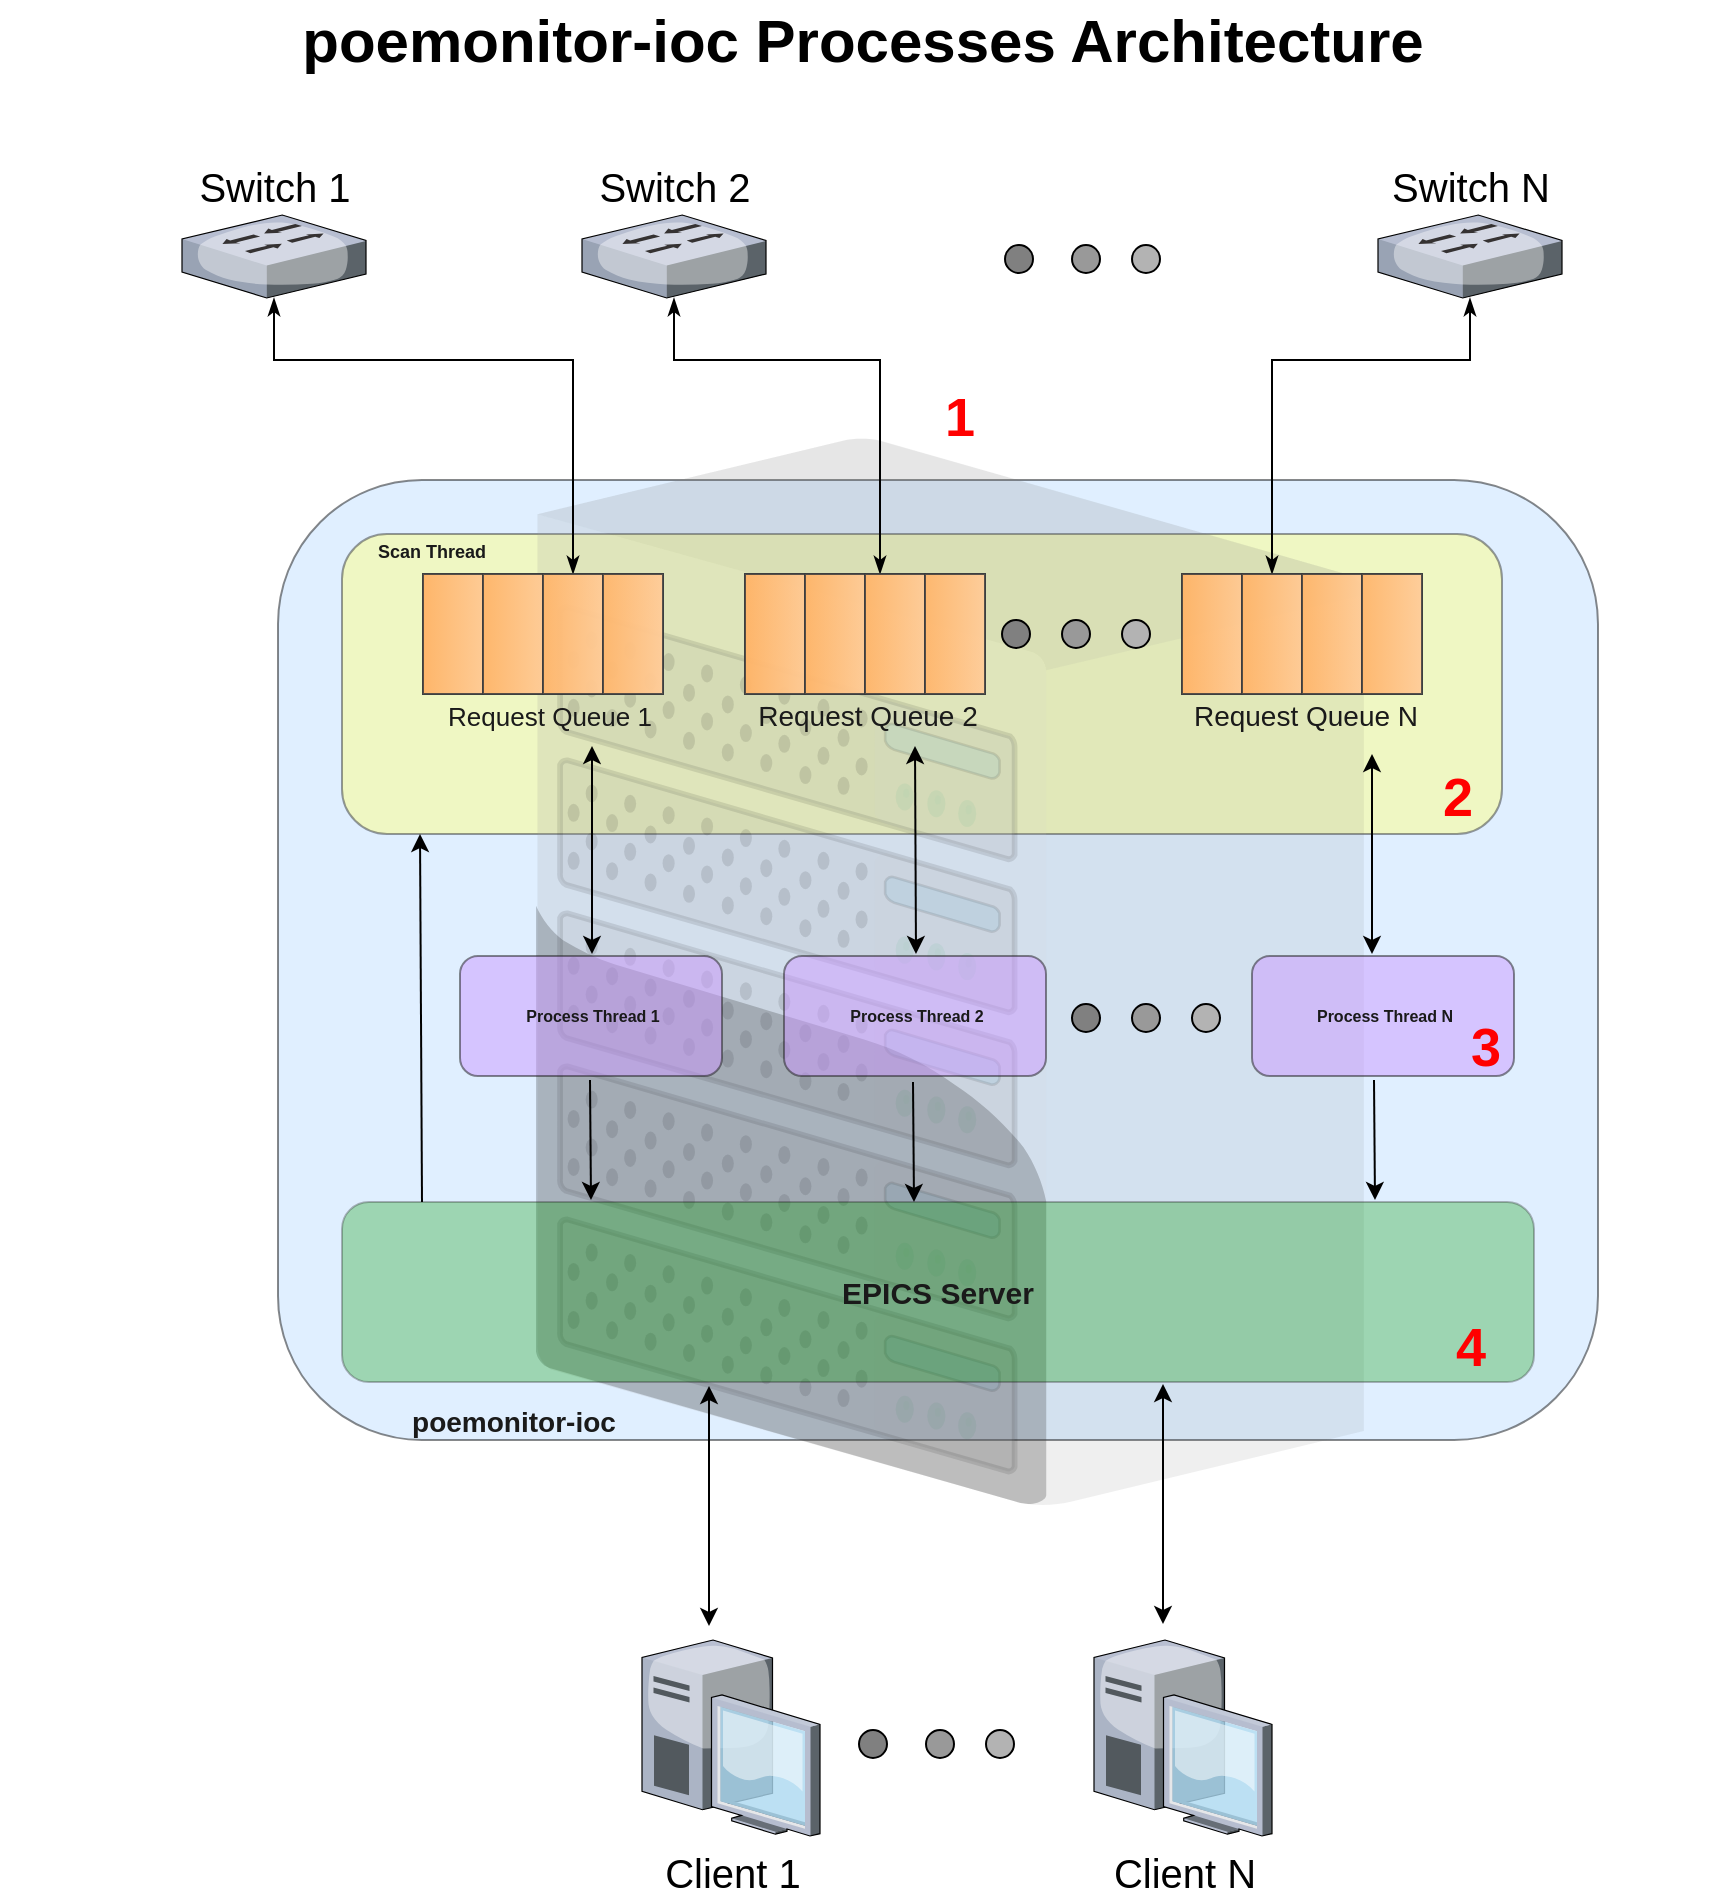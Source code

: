 <mxfile version="10.5.9" type="device"><diagram name="Page-1" id="e3a06f82-3646-2815-327d-82caf3d4e204"><mxGraphModel dx="847" dy="598" grid="1" gridSize="10" guides="1" tooltips="1" connect="1" arrows="1" fold="1" page="1" pageScale="1.5" pageWidth="1169" pageHeight="826" background="none" math="0" shadow="0"><root><mxCell id="0" style=";html=1;"/><mxCell id="1" style=";html=1;" parent="0"/><mxCell id="dQqeYwp0kpt_8UnqvnZ8-59" value="" style="rounded=1;whiteSpace=wrap;html=1;labelBackgroundColor=#ffffff;strokeColor=#36393d;strokeWidth=1;fillColor=#cce5ff;fontSize=32;gradientColor=none;gradientDirection=north;opacity=60;deletable=0;connectable=0;movable=0;" parent="1" vertex="1"><mxGeometry x="638" y="310" width="660" height="480" as="geometry"/></mxCell><mxCell id="dQqeYwp0kpt_8UnqvnZ8-90" value="" style="rounded=1;whiteSpace=wrap;html=1;labelBackgroundColor=none;strokeColor=#36393d;strokeWidth=1;fillColor=#ffff88;fontSize=20;opacity=50;connectable=0;deletable=0;" parent="1" vertex="1"><mxGeometry x="670" y="337" width="580" height="150" as="geometry"/></mxCell><mxCell id="6a7d8f32e03d9370-16" value="" style="verticalLabelPosition=bottom;aspect=fixed;html=1;verticalAlign=top;strokeColor=none;shape=mxgraph.citrix.chassis;fillColor=#66B2FF;gradientColor=#0066CC;fontSize=20;opacity=10;connectable=0;movable=0;editable=0;deletable=0;" parent="1" vertex="1"><mxGeometry x="767" y="289" width="414" height="534" as="geometry"/></mxCell><mxCell id="6a7d8f32e03d9370-62" value="poemonitor-ioc Processes Architecture" style="text;strokeColor=none;fillColor=none;html=1;fontSize=30;fontStyle=1;verticalAlign=middle;align=center;" parent="1" vertex="1"><mxGeometry x="499" y="70" width="861" height="40" as="geometry"/></mxCell><mxCell id="dQqeYwp0kpt_8UnqvnZ8-61" style="edgeStyle=orthogonalEdgeStyle;rounded=0;comic=0;orthogonalLoop=1;jettySize=auto;html=1;entryX=0.5;entryY=0;entryDx=0;entryDy=0;startArrow=classicThin;startFill=1;endArrow=classicThin;endFill=1;fillColor=#FF0000;fontSize=32;fontColor=#FF0000;" parent="1" source="dQqeYwp0kpt_8UnqvnZ8-53" target="dQqeYwp0kpt_8UnqvnZ8-69" edge="1"><mxGeometry relative="1" as="geometry"><Array as="points"><mxPoint x="636" y="250"/><mxPoint x="786" y="250"/></Array></mxGeometry></mxCell><mxCell id="dQqeYwp0kpt_8UnqvnZ8-53" value="Switch 1" style="verticalLabelPosition=top;aspect=fixed;html=1;verticalAlign=bottom;strokeColor=none;shape=mxgraph.citrix.switch;fillColor=#66B2FF;gradientColor=#0066CC;fontSize=20;labelPosition=center;align=center;" parent="1" vertex="1"><mxGeometry x="590" y="177.5" width="92" height="41.5" as="geometry"/></mxCell><mxCell id="dQqeYwp0kpt_8UnqvnZ8-62" style="edgeStyle=orthogonalEdgeStyle;rounded=0;comic=0;orthogonalLoop=1;jettySize=auto;html=1;startArrow=classicThin;startFill=1;endArrow=classicThin;endFill=1;fillColor=#FF0000;fontSize=32;fontColor=#FF0000;shadow=0;entryX=0.25;entryY=0;entryDx=0;entryDy=0;" parent="1" source="dQqeYwp0kpt_8UnqvnZ8-54" target="dQqeYwp0kpt_8UnqvnZ8-74" edge="1"><mxGeometry relative="1" as="geometry"><Array as="points"><mxPoint x="836" y="250"/><mxPoint x="939" y="250"/></Array></mxGeometry></mxCell><mxCell id="dQqeYwp0kpt_8UnqvnZ8-54" value="Switch 2" style="verticalLabelPosition=top;aspect=fixed;html=1;verticalAlign=bottom;strokeColor=none;shape=mxgraph.citrix.switch;fillColor=#66B2FF;gradientColor=#0066CC;fontSize=20;labelPosition=center;align=center;" parent="1" vertex="1"><mxGeometry x="790" y="177.5" width="92" height="41.5" as="geometry"/></mxCell><mxCell id="dQqeYwp0kpt_8UnqvnZ8-63" style="edgeStyle=orthogonalEdgeStyle;rounded=0;comic=0;orthogonalLoop=1;jettySize=auto;html=1;entryX=0.5;entryY=0;entryDx=0;entryDy=0;startArrow=classicThin;startFill=1;endArrow=classicThin;endFill=1;fillColor=#FF0000;fontSize=32;fontColor=#FF0000;" parent="1" source="dQqeYwp0kpt_8UnqvnZ8-55" target="dQqeYwp0kpt_8UnqvnZ8-78" edge="1"><mxGeometry relative="1" as="geometry"><Array as="points"><mxPoint x="1234" y="250"/><mxPoint x="1135" y="250"/></Array></mxGeometry></mxCell><mxCell id="dQqeYwp0kpt_8UnqvnZ8-55" value="Switch N" style="verticalLabelPosition=top;aspect=fixed;html=1;verticalAlign=bottom;strokeColor=none;shape=mxgraph.citrix.switch;fillColor=#66B2FF;gradientColor=#0066CC;fontSize=20;labelPosition=center;align=center;" parent="1" vertex="1"><mxGeometry x="1188" y="177.5" width="92" height="41.5" as="geometry"/></mxCell><mxCell id="dQqeYwp0kpt_8UnqvnZ8-66" value="" style="rounded=0;whiteSpace=wrap;html=1;labelBackgroundColor=none;strokeColor=#36393d;strokeWidth=1;fillColor=#FFB366;fontSize=32;opacity=80;gradientColor=#FFCC99;gradientDirection=east;deletable=0;" parent="1" vertex="1"><mxGeometry x="710.5" y="357" width="120" height="60" as="geometry"/></mxCell><mxCell id="dQqeYwp0kpt_8UnqvnZ8-67" value="" style="rounded=0;whiteSpace=wrap;html=1;labelBackgroundColor=none;strokeColor=#36393d;strokeWidth=1;fillColor=#FFB366;fontSize=32;opacity=80;gradientColor=#FFCC99;gradientDirection=east;deletable=0;" parent="1" vertex="1"><mxGeometry x="710.5" y="357" width="30" height="60" as="geometry"/></mxCell><mxCell id="dQqeYwp0kpt_8UnqvnZ8-68" value="" style="rounded=0;whiteSpace=wrap;html=1;labelBackgroundColor=none;strokeColor=#36393d;strokeWidth=1;fillColor=#FFB366;fontSize=32;opacity=80;gradientColor=#FFCC99;gradientDirection=east;deletable=0;" parent="1" vertex="1"><mxGeometry x="740.5" y="357" width="30" height="60" as="geometry"/></mxCell><mxCell id="dQqeYwp0kpt_8UnqvnZ8-69" value="" style="rounded=0;whiteSpace=wrap;html=1;labelBackgroundColor=none;strokeColor=#36393d;strokeWidth=1;fillColor=#FFB366;fontSize=32;opacity=80;gradientColor=#FFCC99;gradientDirection=east;deletable=0;" parent="1" vertex="1"><mxGeometry x="770.5" y="357" width="30" height="60" as="geometry"/></mxCell><mxCell id="dQqeYwp0kpt_8UnqvnZ8-70" value="" style="rounded=0;whiteSpace=wrap;html=1;labelBackgroundColor=none;strokeColor=#36393d;strokeWidth=1;fillColor=#FFB366;fontSize=32;opacity=80;gradientColor=#FFCC99;gradientDirection=east;deletable=0;" parent="1" vertex="1"><mxGeometry x="800.5" y="357" width="30" height="60" as="geometry"/></mxCell><mxCell id="dQqeYwp0kpt_8UnqvnZ8-71" value="" style="rounded=0;whiteSpace=wrap;html=1;labelBackgroundColor=none;strokeColor=#36393d;strokeWidth=1;fillColor=#FFB366;fontSize=32;opacity=80;gradientColor=#FFCC99;gradientDirection=east;deletable=0;" parent="1" vertex="1"><mxGeometry x="871.5" y="357" width="120" height="60" as="geometry"/></mxCell><mxCell id="dQqeYwp0kpt_8UnqvnZ8-72" value="" style="rounded=0;whiteSpace=wrap;html=1;labelBackgroundColor=none;strokeColor=#36393d;strokeWidth=1;fillColor=#FFB366;fontSize=32;opacity=80;gradientColor=#FFCC99;gradientDirection=east;deletable=0;" parent="1" vertex="1"><mxGeometry x="871.5" y="357" width="30" height="60" as="geometry"/></mxCell><mxCell id="dQqeYwp0kpt_8UnqvnZ8-73" value="" style="rounded=0;whiteSpace=wrap;html=1;labelBackgroundColor=none;strokeColor=#36393d;strokeWidth=1;fillColor=#FFB366;fontSize=32;opacity=80;gradientColor=#FFCC99;gradientDirection=east;deletable=0;" parent="1" vertex="1"><mxGeometry x="901.5" y="357" width="30" height="60" as="geometry"/></mxCell><mxCell id="dQqeYwp0kpt_8UnqvnZ8-74" value="" style="rounded=0;whiteSpace=wrap;html=1;labelBackgroundColor=none;strokeColor=#36393d;strokeWidth=1;fillColor=#FFB366;fontSize=32;opacity=80;gradientColor=#FFCC99;gradientDirection=east;deletable=0;" parent="1" vertex="1"><mxGeometry x="931.5" y="357" width="30" height="60" as="geometry"/></mxCell><mxCell id="dQqeYwp0kpt_8UnqvnZ8-75" value="" style="rounded=0;whiteSpace=wrap;html=1;labelBackgroundColor=none;strokeColor=#36393d;strokeWidth=1;fillColor=#FFB366;fontSize=32;opacity=80;gradientColor=#FFCC99;gradientDirection=east;deletable=0;" parent="1" vertex="1"><mxGeometry x="961.5" y="357" width="30" height="60" as="geometry"/></mxCell><mxCell id="dQqeYwp0kpt_8UnqvnZ8-76" value="" style="rounded=0;whiteSpace=wrap;html=1;labelBackgroundColor=none;strokeColor=#36393d;strokeWidth=1;fillColor=#FFB366;fontSize=32;opacity=80;gradientColor=#FFCC99;gradientDirection=east;deletable=0;" parent="1" vertex="1"><mxGeometry x="1090" y="357" width="120" height="60" as="geometry"/></mxCell><mxCell id="dQqeYwp0kpt_8UnqvnZ8-77" value="" style="rounded=0;whiteSpace=wrap;html=1;labelBackgroundColor=none;strokeColor=#36393d;strokeWidth=1;fillColor=#FFB366;fontSize=32;opacity=80;gradientColor=#FFCC99;gradientDirection=east;deletable=0;" parent="1" vertex="1"><mxGeometry x="1090" y="357" width="30" height="60" as="geometry"/></mxCell><mxCell id="dQqeYwp0kpt_8UnqvnZ8-78" value="" style="rounded=0;whiteSpace=wrap;html=1;labelBackgroundColor=none;strokeColor=#36393d;strokeWidth=1;fillColor=#FFB366;fontSize=32;opacity=80;gradientColor=#FFCC99;gradientDirection=east;deletable=0;" parent="1" vertex="1"><mxGeometry x="1120" y="357" width="30" height="60" as="geometry"/></mxCell><mxCell id="dQqeYwp0kpt_8UnqvnZ8-79" value="" style="rounded=0;whiteSpace=wrap;html=1;labelBackgroundColor=none;strokeColor=#36393d;strokeWidth=1;fillColor=#FFB366;fontSize=32;opacity=80;gradientColor=#FFCC99;gradientDirection=east;deletable=0;" parent="1" vertex="1"><mxGeometry x="1150" y="357" width="30" height="60" as="geometry"/></mxCell><mxCell id="dQqeYwp0kpt_8UnqvnZ8-80" value="" style="rounded=0;whiteSpace=wrap;html=1;labelBackgroundColor=none;strokeColor=#36393d;strokeWidth=1;fillColor=#FFB366;fontSize=32;opacity=80;gradientColor=#FFCC99;gradientDirection=east;deletable=0;" parent="1" vertex="1"><mxGeometry x="1180" y="357" width="30" height="60" as="geometry"/></mxCell><mxCell id="dQqeYwp0kpt_8UnqvnZ8-81" value="" style="ellipse;whiteSpace=wrap;html=1;aspect=fixed;labelBackgroundColor=#ffffff;fillColor=#808080;deletable=0;" parent="1" vertex="1"><mxGeometry x="1000" y="380" width="14" height="14" as="geometry"/></mxCell><mxCell id="dQqeYwp0kpt_8UnqvnZ8-82" value="" style="ellipse;whiteSpace=wrap;html=1;aspect=fixed;labelBackgroundColor=#ffffff;fillColor=#999999;deletable=0;" parent="1" vertex="1"><mxGeometry x="1030" y="380" width="14" height="14" as="geometry"/></mxCell><mxCell id="dQqeYwp0kpt_8UnqvnZ8-83" value="" style="ellipse;whiteSpace=wrap;html=1;aspect=fixed;labelBackgroundColor=#ffffff;fillColor=#B3B3B3;deletable=0;" parent="1" vertex="1"><mxGeometry x="1060" y="380" width="14" height="14" as="geometry"/></mxCell><mxCell id="dQqeYwp0kpt_8UnqvnZ8-84" value="&lt;font style=&quot;font-size: 13px&quot;&gt;Request Queue 1&lt;/font&gt;" style="text;html=1;strokeColor=none;fillColor=none;align=center;verticalAlign=middle;whiteSpace=wrap;rounded=0;labelBackgroundColor=none;fontSize=20;fontColor=#1A1A1A;opacity=80;deletable=0;" parent="1" vertex="1"><mxGeometry x="703.5" y="415" width="140" height="20" as="geometry"/></mxCell><mxCell id="dQqeYwp0kpt_8UnqvnZ8-98" value="" style="endArrow=classic;startArrow=classic;html=1;shadow=0;fillColor=#FF0000;fontSize=20;fontColor=#1A1A1A;deletable=0;" parent="1" edge="1"><mxGeometry width="50" height="50" relative="1" as="geometry"><mxPoint x="1185" y="547" as="sourcePoint"/><mxPoint x="1185" y="447" as="targetPoint"/></mxGeometry></mxCell><mxCell id="dQqeYwp0kpt_8UnqvnZ8-99" value="&lt;font style=&quot;font-size: 14px&quot;&gt;Request Queue 2&lt;br&gt;&lt;/font&gt;" style="text;html=1;strokeColor=none;fillColor=none;align=center;verticalAlign=middle;whiteSpace=wrap;rounded=0;labelBackgroundColor=none;fontSize=20;fontColor=#1A1A1A;opacity=80;deletable=0;" parent="1" vertex="1"><mxGeometry x="862.5" y="415" width="140" height="20" as="geometry"/></mxCell><mxCell id="dQqeYwp0kpt_8UnqvnZ8-100" value="&lt;font style=&quot;font-size: 14px&quot;&gt;Request Queue N&lt;br&gt;&lt;/font&gt;" style="text;html=1;strokeColor=none;fillColor=none;align=center;verticalAlign=middle;whiteSpace=wrap;rounded=0;labelBackgroundColor=none;fontSize=20;fontColor=#1A1A1A;opacity=80;deletable=0;" parent="1" vertex="1"><mxGeometry x="1077" y="415" width="150" height="20" as="geometry"/></mxCell><mxCell id="dQqeYwp0kpt_8UnqvnZ8-101" value="" style="rounded=1;whiteSpace=wrap;html=1;labelBackgroundColor=none;strokeColor=#1A1A1A;strokeWidth=1;fillColor=#CC99FF;gradientColor=none;fontSize=16;fontColor=#1A1A1A;opacity=50;deletable=0;connectable=0;" parent="1" vertex="1"><mxGeometry x="729" y="548" width="131" height="60" as="geometry"/></mxCell><mxCell id="dQqeYwp0kpt_8UnqvnZ8-105" value="" style="ellipse;whiteSpace=wrap;html=1;aspect=fixed;labelBackgroundColor=#ffffff;fillColor=#808080;deletable=0;connectable=0;" parent="1" vertex="1"><mxGeometry x="1035" y="572" width="14" height="14" as="geometry"/></mxCell><mxCell id="dQqeYwp0kpt_8UnqvnZ8-106" value="" style="ellipse;whiteSpace=wrap;html=1;aspect=fixed;labelBackgroundColor=#ffffff;fillColor=#999999;deletable=0;connectable=0;" parent="1" vertex="1"><mxGeometry x="1065" y="572" width="14" height="14" as="geometry"/></mxCell><mxCell id="dQqeYwp0kpt_8UnqvnZ8-107" value="" style="ellipse;whiteSpace=wrap;html=1;aspect=fixed;labelBackgroundColor=#ffffff;fillColor=#B3B3B3;deletable=0;connectable=0;" parent="1" vertex="1"><mxGeometry x="1095" y="572" width="14" height="14" as="geometry"/></mxCell><mxCell id="dQqeYwp0kpt_8UnqvnZ8-108" value="&lt;b&gt;Process Thread 1&lt;/b&gt;" style="text;html=1;strokeColor=none;fillColor=none;align=center;verticalAlign=middle;whiteSpace=wrap;rounded=0;labelBackgroundColor=none;fontSize=8;fontColor=#1A1A1A;opacity=10;deletable=0;" parent="1" vertex="1"><mxGeometry x="746" y="568" width="99" height="20" as="geometry"/></mxCell><mxCell id="dQqeYwp0kpt_8UnqvnZ8-111" value="" style="rounded=1;whiteSpace=wrap;html=1;labelBackgroundColor=none;strokeColor=#1A1A1A;strokeWidth=1;fillColor=#CC99FF;gradientColor=none;fontSize=16;fontColor=#1A1A1A;opacity=50;deletable=0;connectable=0;" parent="1" vertex="1"><mxGeometry x="891" y="548" width="131" height="60" as="geometry"/></mxCell><mxCell id="dQqeYwp0kpt_8UnqvnZ8-112" value="&lt;b&gt;Process Thread 2&lt;/b&gt;" style="text;html=1;strokeColor=none;fillColor=none;align=center;verticalAlign=middle;whiteSpace=wrap;rounded=0;labelBackgroundColor=none;fontSize=8;fontColor=#1A1A1A;opacity=10;deletable=0;" parent="1" vertex="1"><mxGeometry x="908" y="568" width="99" height="20" as="geometry"/></mxCell><mxCell id="dQqeYwp0kpt_8UnqvnZ8-113" value="" style="rounded=1;whiteSpace=wrap;html=1;labelBackgroundColor=none;strokeColor=#1A1A1A;strokeWidth=1;fillColor=#CC99FF;gradientColor=none;fontSize=16;fontColor=#1A1A1A;opacity=50;deletable=0;connectable=0;" parent="1" vertex="1"><mxGeometry x="1125" y="548" width="131" height="60" as="geometry"/></mxCell><mxCell id="dQqeYwp0kpt_8UnqvnZ8-114" value="&lt;b&gt;Process Thread N&lt;/b&gt;" style="text;html=1;strokeColor=none;fillColor=none;align=center;verticalAlign=middle;whiteSpace=wrap;rounded=0;labelBackgroundColor=none;fontSize=8;fontColor=#1A1A1A;opacity=10;deletable=0;" parent="1" vertex="1"><mxGeometry x="1142" y="568" width="99" height="20" as="geometry"/></mxCell><mxCell id="dQqeYwp0kpt_8UnqvnZ8-115" value="&lt;b&gt;&lt;font style=&quot;font-size: 15px&quot;&gt;EPICS Server&lt;/font&gt;&lt;/b&gt;" style="rounded=1;whiteSpace=wrap;html=1;labelBackgroundColor=none;strokeColor=#1A1A1A;strokeWidth=1;fillColor=#009900;gradientColor=none;fontSize=8;fontColor=#1A1A1A;opacity=30;deletable=0;connectable=0;" parent="1" vertex="1"><mxGeometry x="670" y="671" width="596" height="90" as="geometry"/></mxCell><mxCell id="dQqeYwp0kpt_8UnqvnZ8-116" value="&lt;font style=&quot;font-size: 9px&quot;&gt;&lt;b&gt;&lt;font style=&quot;font-size: 9px&quot;&gt;Scan Thread&lt;/font&gt;&lt;/b&gt;&lt;/font&gt;" style="text;html=1;strokeColor=none;fillColor=none;align=center;verticalAlign=middle;whiteSpace=wrap;rounded=0;labelBackgroundColor=none;fontSize=32;fontColor=#1A1A1A;opacity=10;deletable=0;" parent="1" vertex="1"><mxGeometry x="679" y="328" width="72" height="20" as="geometry"/></mxCell><mxCell id="dQqeYwp0kpt_8UnqvnZ8-117" value="" style="endArrow=classic;startArrow=classic;html=1;shadow=0;fillColor=#FF0000;fontSize=20;fontColor=#1A1A1A;deletable=0;" parent="1" edge="1"><mxGeometry width="50" height="50" relative="1" as="geometry"><mxPoint x="957" y="547" as="sourcePoint"/><mxPoint x="956.5" y="443" as="targetPoint"/></mxGeometry></mxCell><mxCell id="dQqeYwp0kpt_8UnqvnZ8-118" value="" style="endArrow=classic;startArrow=classic;html=1;shadow=0;fillColor=#FF0000;fontSize=20;fontColor=#1A1A1A;deletable=0;" parent="1" edge="1"><mxGeometry width="50" height="50" relative="1" as="geometry"><mxPoint x="795" y="547" as="sourcePoint"/><mxPoint x="795" y="443" as="targetPoint"/></mxGeometry></mxCell><mxCell id="dQqeYwp0kpt_8UnqvnZ8-123" value="" style="endArrow=none;startArrow=classic;html=1;shadow=0;fillColor=#FF0000;fontSize=20;fontColor=#1A1A1A;deletable=0;startFill=1;endFill=0;" parent="1" edge="1"><mxGeometry width="50" height="50" relative="1" as="geometry"><mxPoint x="1186.5" y="670" as="sourcePoint"/><mxPoint x="1186" y="610" as="targetPoint"/></mxGeometry></mxCell><mxCell id="dQqeYwp0kpt_8UnqvnZ8-125" value="" style="endArrow=none;startArrow=classic;html=1;shadow=0;fillColor=#FF0000;fontSize=20;fontColor=#1A1A1A;deletable=0;startFill=1;endFill=0;" parent="1" edge="1"><mxGeometry width="50" height="50" relative="1" as="geometry"><mxPoint x="956" y="671" as="sourcePoint"/><mxPoint x="955.5" y="611" as="targetPoint"/></mxGeometry></mxCell><mxCell id="dQqeYwp0kpt_8UnqvnZ8-126" value="" style="endArrow=none;startArrow=classic;html=1;shadow=0;fillColor=#FF0000;fontSize=20;fontColor=#1A1A1A;deletable=0;startFill=1;endFill=0;" parent="1" edge="1"><mxGeometry width="50" height="50" relative="1" as="geometry"><mxPoint x="794.5" y="670" as="sourcePoint"/><mxPoint x="794" y="610" as="targetPoint"/></mxGeometry></mxCell><mxCell id="dQqeYwp0kpt_8UnqvnZ8-128" value="" style="endArrow=classic;startArrow=none;html=1;shadow=0;fillColor=#FF0000;fontSize=20;fontColor=#1A1A1A;deletable=0;startFill=0;endFill=1;" parent="1" edge="1"><mxGeometry width="50" height="50" relative="1" as="geometry"><mxPoint x="710" y="671" as="sourcePoint"/><mxPoint x="709" y="487" as="targetPoint"/></mxGeometry></mxCell><mxCell id="dQqeYwp0kpt_8UnqvnZ8-131" value="Client N" style="verticalLabelPosition=bottom;aspect=fixed;html=1;verticalAlign=top;strokeColor=none;shape=mxgraph.citrix.desktop;fillColor=#66B2FF;gradientColor=#0066CC;fontSize=20;" parent="1" vertex="1"><mxGeometry x="1046" y="890" width="89" height="98" as="geometry"/></mxCell><mxCell id="dQqeYwp0kpt_8UnqvnZ8-132" value="Client 1" style="verticalLabelPosition=bottom;aspect=fixed;html=1;verticalAlign=top;strokeColor=none;shape=mxgraph.citrix.desktop;fillColor=#66B2FF;gradientColor=#0066CC;fontSize=20;" parent="1" vertex="1"><mxGeometry x="820" y="890" width="89" height="98" as="geometry"/></mxCell><mxCell id="dQqeYwp0kpt_8UnqvnZ8-133" value="" style="ellipse;whiteSpace=wrap;html=1;aspect=fixed;labelBackgroundColor=#ffffff;fillColor=#808080;" parent="1" vertex="1"><mxGeometry x="928.5" y="935" width="14" height="14" as="geometry"/></mxCell><mxCell id="dQqeYwp0kpt_8UnqvnZ8-134" value="" style="ellipse;whiteSpace=wrap;html=1;aspect=fixed;labelBackgroundColor=#ffffff;fillColor=#999999;" parent="1" vertex="1"><mxGeometry x="962" y="935" width="14" height="14" as="geometry"/></mxCell><mxCell id="dQqeYwp0kpt_8UnqvnZ8-135" value="" style="ellipse;whiteSpace=wrap;html=1;aspect=fixed;labelBackgroundColor=#ffffff;fillColor=#B3B3B3;" parent="1" vertex="1"><mxGeometry x="992" y="935" width="14" height="14" as="geometry"/></mxCell><mxCell id="dQqeYwp0kpt_8UnqvnZ8-138" value="" style="ellipse;whiteSpace=wrap;html=1;aspect=fixed;labelBackgroundColor=#ffffff;fillColor=#808080;" parent="1" vertex="1"><mxGeometry x="1001.5" y="192.5" width="14" height="14" as="geometry"/></mxCell><mxCell id="dQqeYwp0kpt_8UnqvnZ8-139" value="" style="ellipse;whiteSpace=wrap;html=1;aspect=fixed;labelBackgroundColor=#ffffff;fillColor=#999999;" parent="1" vertex="1"><mxGeometry x="1035" y="192.5" width="14" height="14" as="geometry"/></mxCell><mxCell id="dQqeYwp0kpt_8UnqvnZ8-140" value="" style="ellipse;whiteSpace=wrap;html=1;aspect=fixed;labelBackgroundColor=#ffffff;fillColor=#B3B3B3;" parent="1" vertex="1"><mxGeometry x="1065" y="192.5" width="14" height="14" as="geometry"/></mxCell><mxCell id="dQqeYwp0kpt_8UnqvnZ8-142" value="" style="endArrow=classic;startArrow=classic;html=1;shadow=0;fillColor=#FF0000;fontSize=8;fontColor=#1A1A1A;" parent="1" edge="1"><mxGeometry width="50" height="50" relative="1" as="geometry"><mxPoint x="1080.5" y="882" as="sourcePoint"/><mxPoint x="1080.5" y="762" as="targetPoint"/></mxGeometry></mxCell><mxCell id="dQqeYwp0kpt_8UnqvnZ8-143" value="&lt;font style=&quot;font-size: 14px&quot;&gt;&lt;b&gt;poemonitor-ioc&lt;/b&gt;&lt;/font&gt;" style="text;html=1;strokeColor=none;fillColor=none;align=center;verticalAlign=middle;whiteSpace=wrap;rounded=0;labelBackgroundColor=none;fontSize=16;fontColor=#1A1A1A;opacity=10;deletable=0;" parent="1" vertex="1"><mxGeometry x="614.5" y="770" width="282" height="20" as="geometry"/></mxCell><mxCell id="dQqeYwp0kpt_8UnqvnZ8-145" value="" style="endArrow=classic;startArrow=classic;html=1;shadow=0;fillColor=#FF0000;fontSize=8;fontColor=#1A1A1A;" parent="1" edge="1"><mxGeometry width="50" height="50" relative="1" as="geometry"><mxPoint x="853.5" y="883" as="sourcePoint"/><mxPoint x="853.5" y="763" as="targetPoint"/></mxGeometry></mxCell><mxCell id="dQqeYwp0kpt_8UnqvnZ8-147" value="&lt;font color=&quot;#FF0000&quot;&gt;&lt;b&gt;&lt;font style=&quot;font-size: 27px&quot;&gt;1&lt;/font&gt;&lt;/b&gt;&lt;/font&gt;" style="text;html=1;strokeColor=none;fillColor=none;align=center;verticalAlign=middle;whiteSpace=wrap;rounded=0;labelBackgroundColor=none;fontSize=8;fontColor=#1A1A1A;opacity=30;" parent="1" vertex="1"><mxGeometry x="959" y="269" width="40" height="20" as="geometry"/></mxCell><mxCell id="dQqeYwp0kpt_8UnqvnZ8-150" value="2" style="text;html=1;strokeColor=none;fillColor=none;align=center;verticalAlign=middle;whiteSpace=wrap;rounded=0;labelBackgroundColor=none;fontSize=27;fontColor=#FF0000;opacity=30;fontStyle=1" parent="1" vertex="1"><mxGeometry x="1208" y="459" width="40" height="20" as="geometry"/></mxCell><mxCell id="dQqeYwp0kpt_8UnqvnZ8-151" value="3" style="text;html=1;strokeColor=none;fillColor=none;align=center;verticalAlign=middle;whiteSpace=wrap;rounded=0;labelBackgroundColor=none;fontSize=27;fontColor=#FF0000;opacity=30;fontStyle=1" parent="1" vertex="1"><mxGeometry x="1222" y="584" width="40" height="20" as="geometry"/></mxCell><mxCell id="dQqeYwp0kpt_8UnqvnZ8-152" value="&lt;b&gt;4&lt;/b&gt;" style="text;html=1;fontSize=27;fontColor=#FF0000;" parent="1" vertex="1"><mxGeometry x="1225" y="721" width="40" height="50" as="geometry"/></mxCell></root></mxGraphModel></diagram></mxfile>